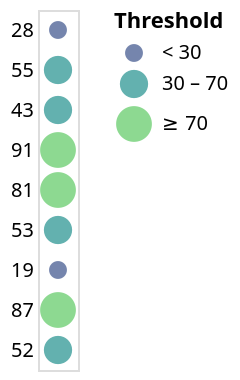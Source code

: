 {
  "$schema": "https://vega.github.io/schema/vega-lite/v3.json",
  "data": {
    "values": [
      {"a": "A","b": 28}, {"a": "B","b": 55}, {"a": "C","b": 43},
      {"a": "D","b": 91}, {"a": "E","b": 81}, {"a": "F","b": 53},
      {"a": "G","b": 19}, {"a": "H","b": 87}, {"a": "I","b": 52}
    ]
  },
  "mark": "circle",
  "encoding": {
    "y": {
      "field": "b",
      "type": "nominal",
      "sort": null,
      "axis": {
        "ticks": false,
        "domain": false,
        "title": null
      }
    },
    "size": {
      "field": "b",
      "type": "quantitative",
      "scale": {
        "type": "threshold",
        "domain": [30, 70],
        "range": [80, 200, 320]
      }
    },
    "color": {
      "field": "b",
      "type": "quantitative",
      "scale": {
        "type": "threshold",
        "domain": [30, 70],
        "scheme": "viridis"
      },
      "legend": {
        "title": "Threshold"
      }
    }
  }
}
